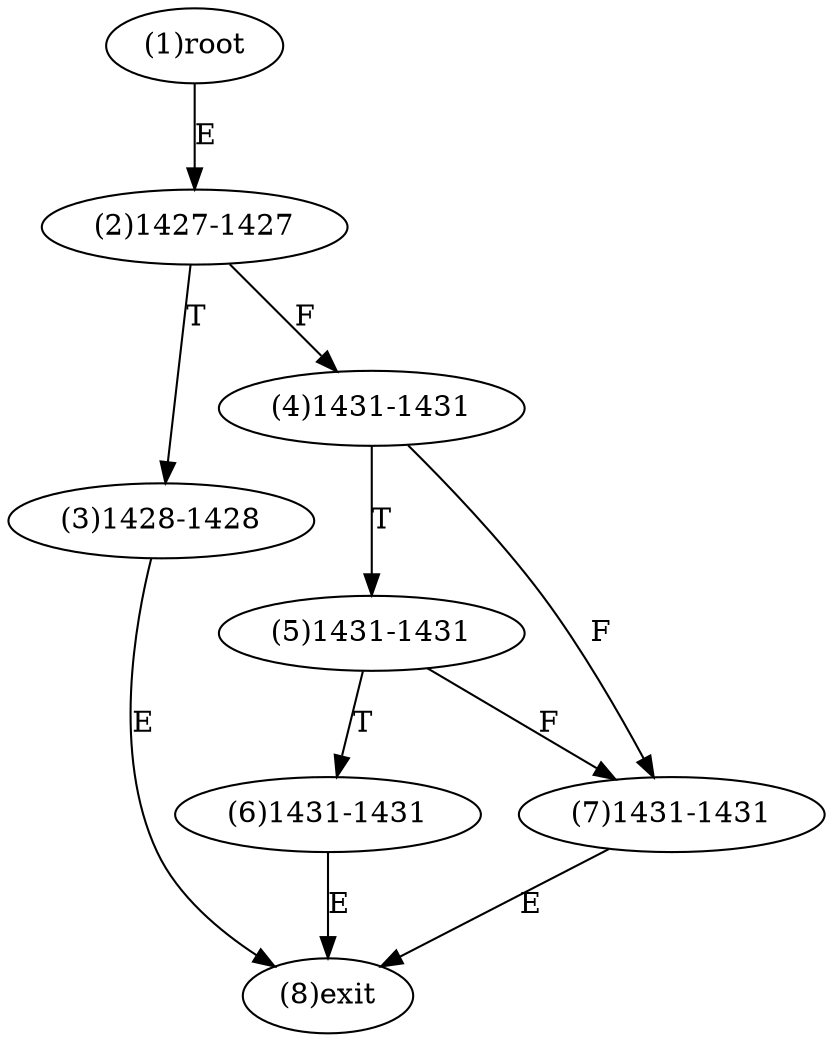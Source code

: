 digraph "" { 
1[ label="(1)root"];
2[ label="(2)1427-1427"];
3[ label="(3)1428-1428"];
4[ label="(4)1431-1431"];
5[ label="(5)1431-1431"];
6[ label="(6)1431-1431"];
7[ label="(7)1431-1431"];
8[ label="(8)exit"];
1->2[ label="E"];
2->4[ label="F"];
2->3[ label="T"];
3->8[ label="E"];
4->7[ label="F"];
4->5[ label="T"];
5->7[ label="F"];
5->6[ label="T"];
6->8[ label="E"];
7->8[ label="E"];
}